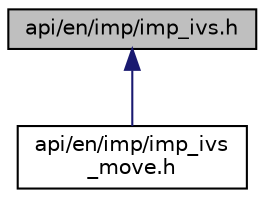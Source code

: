 digraph "api/en/imp/imp_ivs.h"
{
 // LATEX_PDF_SIZE
  edge [fontname="Helvetica",fontsize="10",labelfontname="Helvetica",labelfontsize="10"];
  node [fontname="Helvetica",fontsize="10",shape=record];
  Node1 [label="api/en/imp/imp_ivs.h",height=0.2,width=0.4,color="black", fillcolor="grey75", style="filled", fontcolor="black",tooltip=" "];
  Node1 -> Node2 [dir="back",color="midnightblue",fontsize="10",style="solid",fontname="Helvetica"];
  Node2 [label="api/en/imp/imp_ivs\l_move.h",height=0.2,width=0.4,color="black", fillcolor="white", style="filled",URL="$imp__ivs__move_8h.html",tooltip=" "];
}
